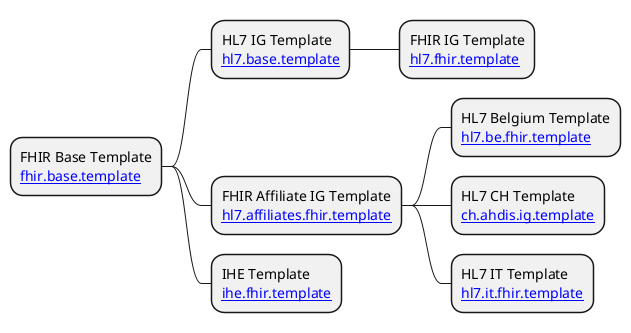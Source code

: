 @startmindmap
* FHIR Base Template\n[[https://github.com/HL7/ig-template-base{https://github.com/HL7/ig-template-base} fhir.base.template]]
** HL7 IG Template\n[[https://github.com/HL7/ig-template-hl7{https://github.com/HL7/ig-template-hl7} hl7.base.template]]
*** FHIR IG Template\n[[https://github.com/HL7/ig-template-fhir{https://github.com/HL7/ig-template-fhir} hl7.fhir.template]]
** FHIR Affiliate IG Template\n[[hl7.affiliates.fhir.template]]
*** HL7 Belgium Template\n[[https://github.com/hl7-be/hl7.be.fhir.template{https://github.com/hl7-be/hl7.be.fhir.template} hl7.be.fhir.template]]
*** HL7 CH Template\n[[https://github.com/ahdis/ig-template{https://github.com/ahdis/ig-template} ch.ahdis.ig.template]]
*** HL7 IT Template\n[[https://github.com/HL7/ig-template-fhir{} hl7.it.fhir.template]]
** IHE Template\n[[https://github.com/IHE/ihe-ig-template{https://github.com/IHE/ihe-ig-template} ihe.fhir.template]]
'*** Belgian eHealth  Federal template
@endmindmap
